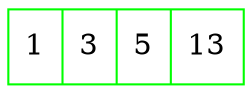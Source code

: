 digraph {
splines="line";
rankdir = TB;
node [shape=record, height=0.5, width=1.5];
graph[dpi=200];
"1"[label="1|3|5|13", color="green"];
}